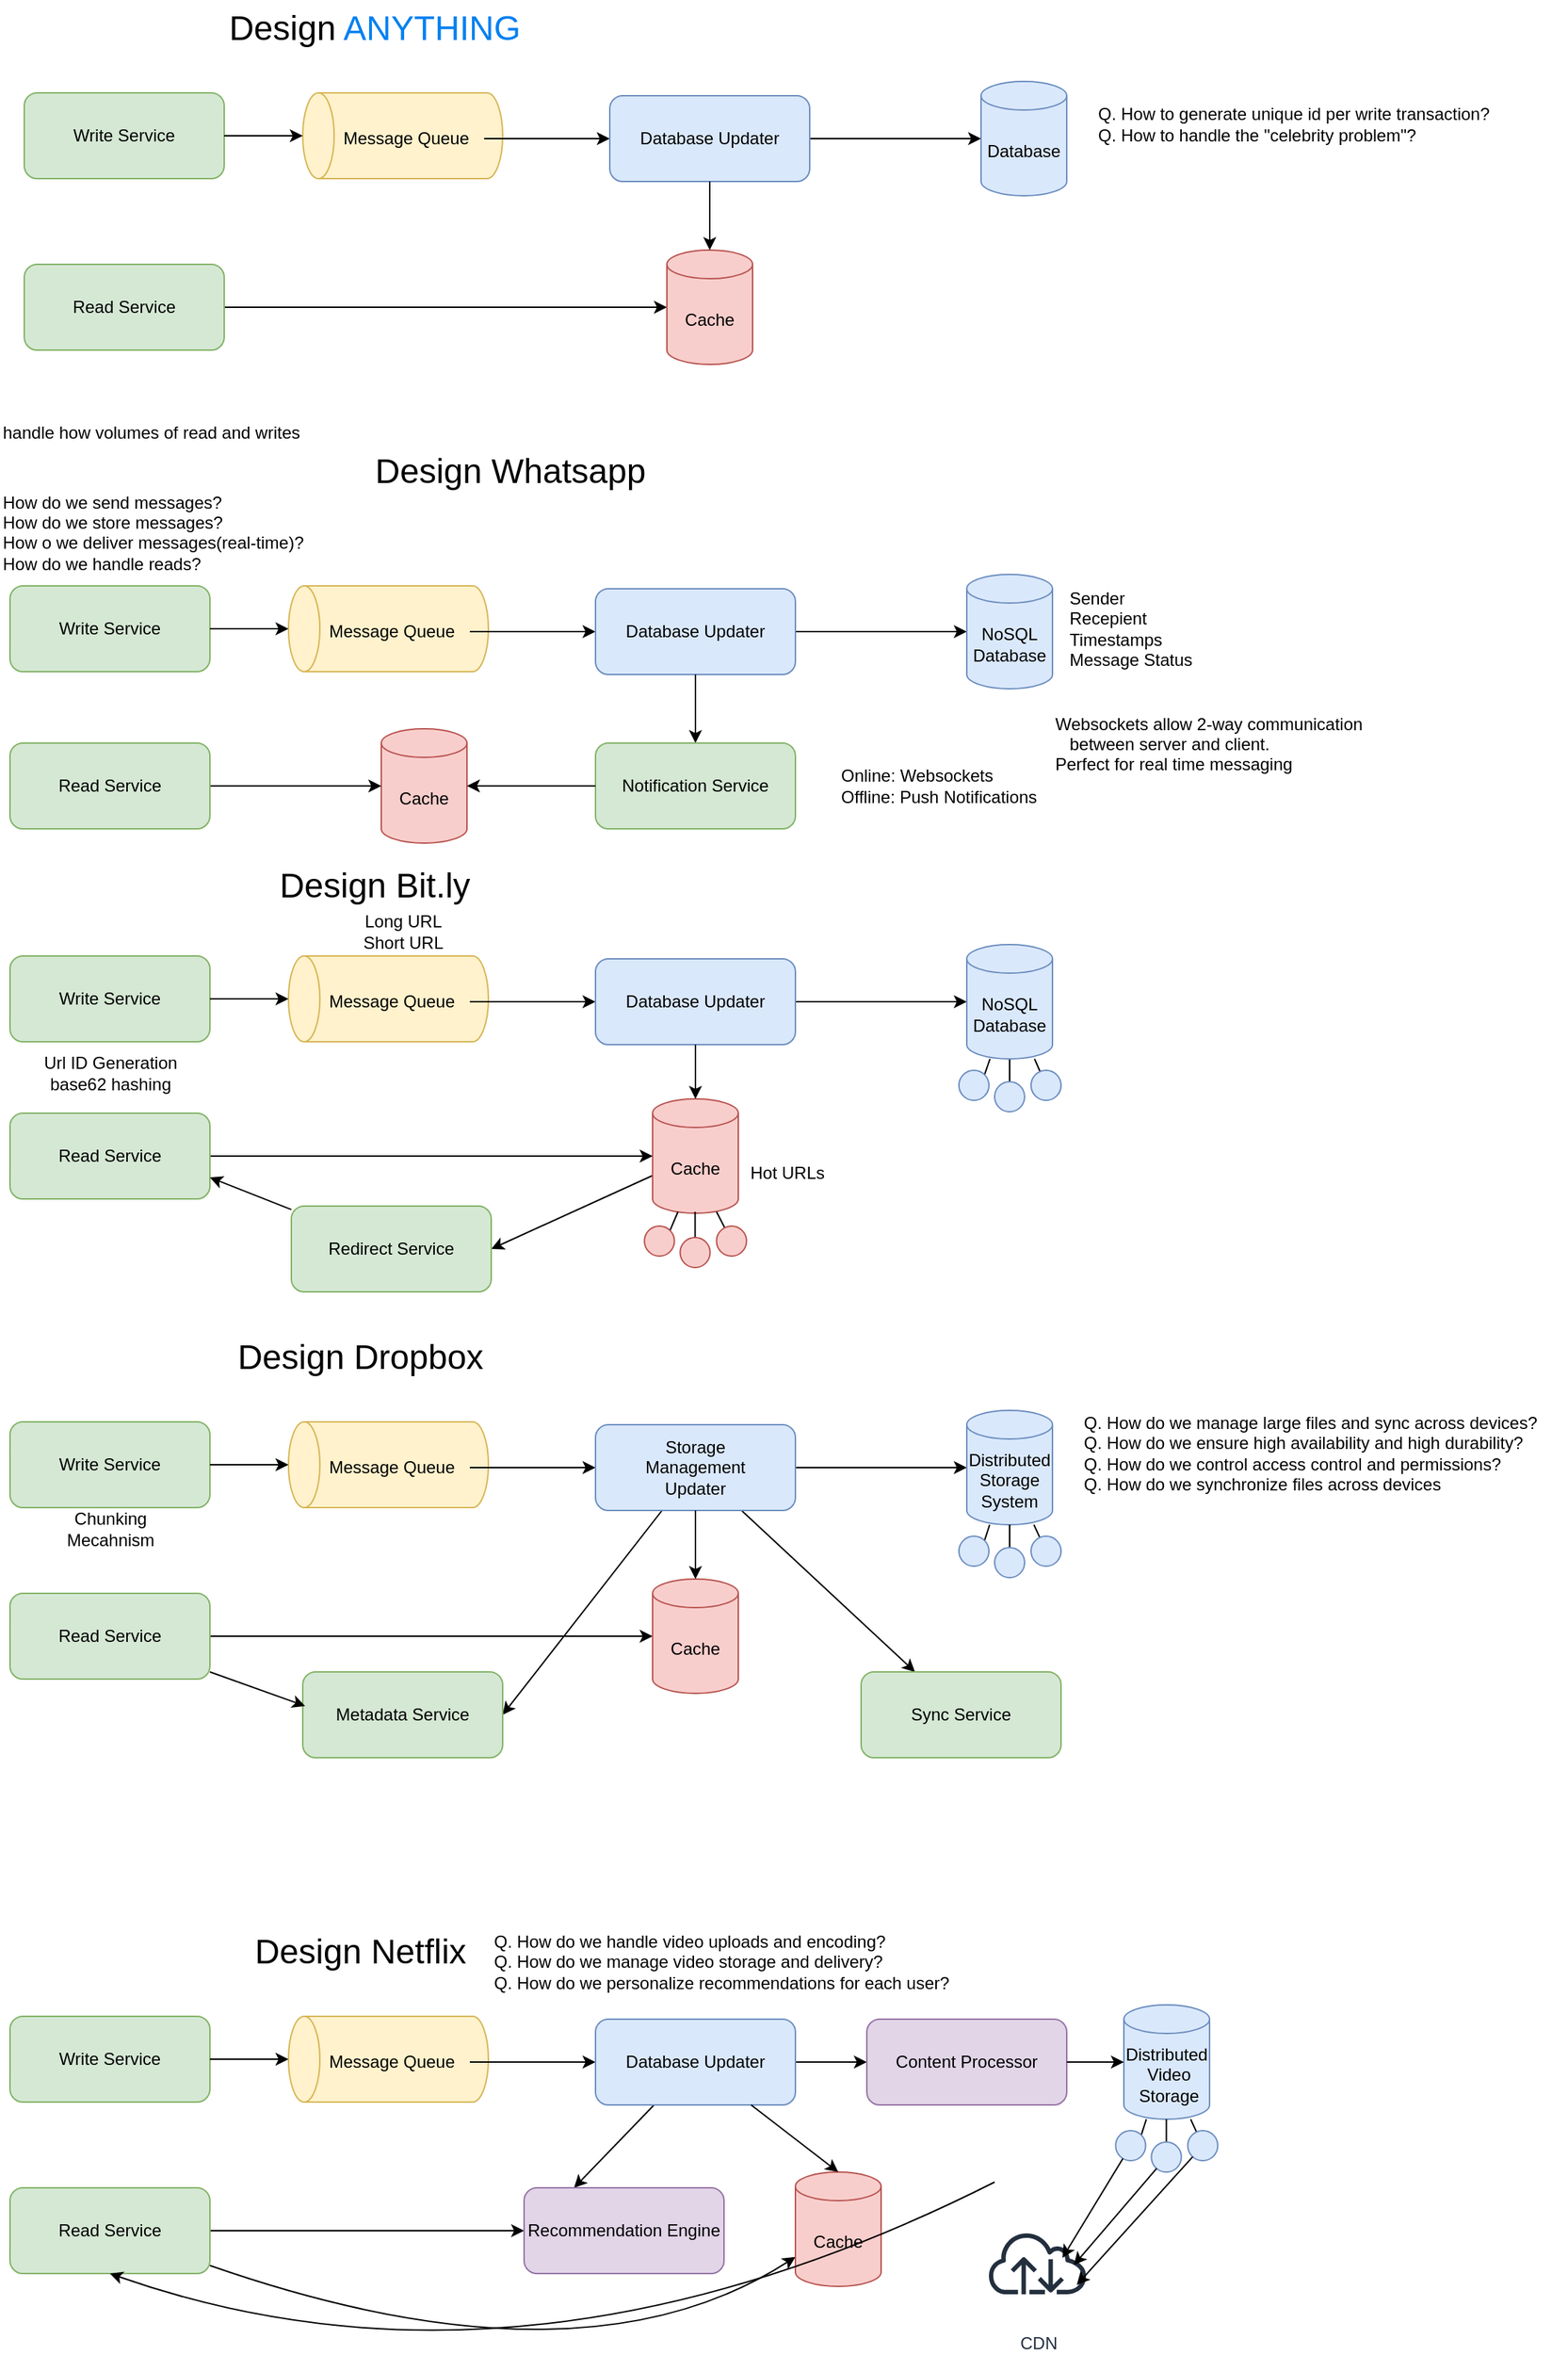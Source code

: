 <mxfile version="28.1.1">
  <diagram id="ZSuKhf0TKdE3VeI48JGF" name="Page-1">
    <mxGraphModel dx="1426" dy="794" grid="1" gridSize="10" guides="1" tooltips="1" connect="1" arrows="1" fold="1" page="1" pageScale="1" pageWidth="1100" pageHeight="850" math="0" shadow="0">
      <root>
        <mxCell id="0" />
        <mxCell id="1" parent="0" />
        <mxCell id="2" value="Write Service" style="rounded=1;whiteSpace=wrap;html=1;fillColor=#d5e8d4;strokeColor=#82b366;" parent="1" vertex="1">
          <mxGeometry x="20" y="65" width="140" height="60" as="geometry" />
        </mxCell>
        <mxCell id="3" value="&lt;font style=&quot;font-size: 24px;&quot;&gt;Design &lt;font style=&quot;color: rgb(0, 128, 240);&quot;&gt;ANYTHING&lt;/font&gt;&lt;/font&gt;" style="text;html=1;align=center;verticalAlign=middle;resizable=0;points=[];autosize=1;strokeColor=none;fillColor=none;" parent="1" vertex="1">
          <mxGeometry x="150" width="230" height="40" as="geometry" />
        </mxCell>
        <mxCell id="4" value="" style="shape=cylinder3;whiteSpace=wrap;html=1;boundedLbl=1;backgroundOutline=1;size=11;rotation=-90;textDirection=vertical-rl;fillColor=#fff2cc;strokeColor=#d6b656;" parent="1" vertex="1">
          <mxGeometry x="255" y="25" width="60" height="140" as="geometry" />
        </mxCell>
        <mxCell id="11" style="edgeStyle=none;html=1;" parent="1" source="5" target="6" edge="1">
          <mxGeometry relative="1" as="geometry" />
        </mxCell>
        <mxCell id="5" value="Message Queue" style="text;html=1;align=center;verticalAlign=middle;resizable=0;points=[];autosize=1;strokeColor=none;fillColor=none;" parent="1" vertex="1">
          <mxGeometry x="232" y="82" width="110" height="30" as="geometry" />
        </mxCell>
        <mxCell id="12" style="edgeStyle=none;html=1;" parent="1" source="6" target="7" edge="1">
          <mxGeometry relative="1" as="geometry" />
        </mxCell>
        <mxCell id="6" value="Database Updater" style="rounded=1;whiteSpace=wrap;html=1;fillColor=#dae8fc;strokeColor=#6c8ebf;" parent="1" vertex="1">
          <mxGeometry x="430" y="67" width="140" height="60" as="geometry" />
        </mxCell>
        <mxCell id="7" value="Database" style="shape=cylinder3;whiteSpace=wrap;html=1;boundedLbl=1;backgroundOutline=1;size=10;fillColor=#dae8fc;strokeColor=#6c8ebf;" parent="1" vertex="1">
          <mxGeometry x="690" y="57" width="60" height="80" as="geometry" />
        </mxCell>
        <mxCell id="14" style="edgeStyle=none;html=1;" parent="1" source="8" target="9" edge="1">
          <mxGeometry relative="1" as="geometry" />
        </mxCell>
        <mxCell id="8" value="Read Service" style="rounded=1;whiteSpace=wrap;html=1;fillColor=#d5e8d4;strokeColor=#82b366;" parent="1" vertex="1">
          <mxGeometry x="20" y="185" width="140" height="60" as="geometry" />
        </mxCell>
        <mxCell id="9" value="Cache" style="shape=cylinder3;whiteSpace=wrap;html=1;boundedLbl=1;backgroundOutline=1;size=10;fillColor=#f8cecc;strokeColor=#b85450;" parent="1" vertex="1">
          <mxGeometry x="470" y="175" width="60" height="80" as="geometry" />
        </mxCell>
        <mxCell id="10" style="edgeStyle=none;html=1;entryX=0.5;entryY=0;entryDx=0;entryDy=0;entryPerimeter=0;" parent="1" source="2" target="4" edge="1">
          <mxGeometry relative="1" as="geometry" />
        </mxCell>
        <mxCell id="13" style="edgeStyle=none;html=1;entryX=0.5;entryY=0;entryDx=0;entryDy=0;entryPerimeter=0;" parent="1" source="6" target="9" edge="1">
          <mxGeometry relative="1" as="geometry" />
        </mxCell>
        <mxCell id="15" value="&lt;font style=&quot;color: rgb(0, 0, 0);&quot;&gt;Q. How to generate unique id per write transaction?&lt;/font&gt;&lt;div&gt;&lt;font style=&quot;color: rgb(0, 0, 0);&quot;&gt;Q. How to handle the &quot;celebrity problem&quot;?&lt;/font&gt;&lt;/div&gt;" style="text;html=1;align=left;verticalAlign=middle;resizable=0;points=[];autosize=1;strokeColor=none;fillColor=none;" parent="1" vertex="1">
          <mxGeometry x="770" y="67" width="300" height="40" as="geometry" />
        </mxCell>
        <mxCell id="16" value="handle how volumes of read and writes" style="text;html=1;align=left;verticalAlign=middle;resizable=0;points=[];autosize=1;strokeColor=none;fillColor=none;" parent="1" vertex="1">
          <mxGeometry x="3" y="288" width="230" height="30" as="geometry" />
        </mxCell>
        <mxCell id="17" value="&lt;font style=&quot;font-size: 24px;&quot;&gt;Design Whatsapp&lt;/font&gt;" style="text;html=1;align=center;verticalAlign=middle;resizable=0;points=[];autosize=1;strokeColor=none;fillColor=none;" parent="1" vertex="1">
          <mxGeometry x="255" y="310" width="210" height="40" as="geometry" />
        </mxCell>
        <mxCell id="18" value="&lt;font style=&quot;color: rgb(0, 0, 0);&quot;&gt;How do we send messages?&lt;/font&gt;&lt;div&gt;&lt;font style=&quot;color: rgb(0, 0, 0);&quot;&gt;How do we store messages?&lt;/font&gt;&lt;/div&gt;&lt;div&gt;&lt;font style=&quot;color: rgb(0, 0, 0);&quot;&gt;How o we deliver messages(real-time)?&lt;/font&gt;&lt;/div&gt;&lt;div&gt;&lt;font style=&quot;color: rgb(0, 0, 0);&quot;&gt;How do we handle reads?&lt;/font&gt;&lt;/div&gt;&lt;div&gt;&lt;br&gt;&lt;/div&gt;" style="text;html=1;align=left;verticalAlign=middle;resizable=0;points=[];autosize=1;strokeColor=none;fillColor=none;" parent="1" vertex="1">
          <mxGeometry x="3" y="335" width="230" height="90" as="geometry" />
        </mxCell>
        <mxCell id="19" value="Write Service" style="rounded=1;whiteSpace=wrap;html=1;fillColor=#d5e8d4;strokeColor=#82b366;" parent="1" vertex="1">
          <mxGeometry x="10" y="410" width="140" height="60" as="geometry" />
        </mxCell>
        <mxCell id="20" value="" style="shape=cylinder3;whiteSpace=wrap;html=1;boundedLbl=1;backgroundOutline=1;size=11;rotation=-90;textDirection=vertical-rl;fillColor=#fff2cc;strokeColor=#d6b656;" parent="1" vertex="1">
          <mxGeometry x="245" y="370" width="60" height="140" as="geometry" />
        </mxCell>
        <mxCell id="21" style="edgeStyle=none;html=1;" parent="1" source="22" target="24" edge="1">
          <mxGeometry relative="1" as="geometry" />
        </mxCell>
        <mxCell id="22" value="Message Queue" style="text;html=1;align=center;verticalAlign=middle;resizable=0;points=[];autosize=1;strokeColor=none;fillColor=none;" parent="1" vertex="1">
          <mxGeometry x="222" y="427" width="110" height="30" as="geometry" />
        </mxCell>
        <mxCell id="23" style="edgeStyle=none;html=1;" parent="1" source="24" target="25" edge="1">
          <mxGeometry relative="1" as="geometry" />
        </mxCell>
        <mxCell id="24" value="Database Updater" style="rounded=1;whiteSpace=wrap;html=1;fillColor=#dae8fc;strokeColor=#6c8ebf;" parent="1" vertex="1">
          <mxGeometry x="420" y="412" width="140" height="60" as="geometry" />
        </mxCell>
        <mxCell id="25" value="NoSQL&lt;br&gt;Database" style="shape=cylinder3;whiteSpace=wrap;html=1;boundedLbl=1;backgroundOutline=1;size=10;fillColor=#dae8fc;strokeColor=#6c8ebf;" parent="1" vertex="1">
          <mxGeometry x="680" y="402" width="60" height="80" as="geometry" />
        </mxCell>
        <mxCell id="26" style="edgeStyle=none;html=1;entryX=0.5;entryY=0;entryDx=0;entryDy=0;entryPerimeter=0;" parent="1" source="19" target="20" edge="1">
          <mxGeometry relative="1" as="geometry" />
        </mxCell>
        <mxCell id="27" style="edgeStyle=none;html=1;entryX=0.5;entryY=0;entryDx=0;entryDy=0;entryPerimeter=0;" parent="1" source="24" edge="1">
          <mxGeometry relative="1" as="geometry">
            <mxPoint x="490" y="520" as="targetPoint" />
          </mxGeometry>
        </mxCell>
        <mxCell id="28" value="Sender&lt;br&gt;Recepient&lt;br&gt;Timestamps&lt;br&gt;Message Status" style="text;html=1;align=left;verticalAlign=middle;resizable=0;points=[];autosize=1;strokeColor=none;fillColor=none;" parent="1" vertex="1">
          <mxGeometry x="750" y="405" width="110" height="70" as="geometry" />
        </mxCell>
        <mxCell id="29" value="Notification Service" style="rounded=1;whiteSpace=wrap;html=1;fillColor=#d5e8d4;strokeColor=#82b366;" parent="1" vertex="1">
          <mxGeometry x="420" y="520" width="140" height="60" as="geometry" />
        </mxCell>
        <mxCell id="30" value="Online: Websockets&lt;br&gt;Offline: Push Notifications" style="text;html=1;align=left;verticalAlign=middle;resizable=0;points=[];autosize=1;strokeColor=none;fillColor=none;" parent="1" vertex="1">
          <mxGeometry x="590" y="530" width="160" height="40" as="geometry" />
        </mxCell>
        <mxCell id="31" value="&lt;font style=&quot;color: rgb(0, 0, 0);&quot;&gt;Websockets allow 2-way communication&amp;nbsp;&lt;/font&gt;&lt;div&gt;&lt;font style=&quot;color: rgb(0, 0, 0);&quot;&gt;&amp;nbsp; &amp;nbsp;between server and client.&lt;br&gt;Perfect for real time messaging&lt;/font&gt;&lt;div&gt;&lt;font style=&quot;color: rgb(0, 0, 0);&quot;&gt;&lt;br&gt;&lt;/font&gt;&lt;div&gt;&lt;br&gt;&lt;/div&gt;&lt;/div&gt;&lt;/div&gt;" style="text;html=1;align=left;verticalAlign=middle;resizable=0;points=[];autosize=1;strokeColor=none;fillColor=none;fontColor=#000000;" parent="1" vertex="1">
          <mxGeometry x="740" y="490" width="240" height="90" as="geometry" />
        </mxCell>
        <mxCell id="32" value="Cache" style="shape=cylinder3;whiteSpace=wrap;html=1;boundedLbl=1;backgroundOutline=1;size=10;fillColor=#f8cecc;strokeColor=#b85450;" parent="1" vertex="1">
          <mxGeometry x="270" y="510" width="60" height="80" as="geometry" />
        </mxCell>
        <mxCell id="34" style="edgeStyle=none;html=1;" parent="1" source="33" target="32" edge="1">
          <mxGeometry relative="1" as="geometry" />
        </mxCell>
        <mxCell id="33" value="Read Service" style="rounded=1;whiteSpace=wrap;html=1;fillColor=#d5e8d4;strokeColor=#82b366;" parent="1" vertex="1">
          <mxGeometry x="10" y="520" width="140" height="60" as="geometry" />
        </mxCell>
        <mxCell id="35" style="edgeStyle=none;html=1;entryX=1;entryY=0.5;entryDx=0;entryDy=0;entryPerimeter=0;" parent="1" source="29" target="32" edge="1">
          <mxGeometry relative="1" as="geometry" />
        </mxCell>
        <mxCell id="36" value="&lt;font style=&quot;font-size: 24px;&quot;&gt;Design Bit.ly&lt;/font&gt;" style="text;html=1;align=center;verticalAlign=middle;resizable=0;points=[];autosize=1;strokeColor=none;fillColor=none;" parent="1" vertex="1">
          <mxGeometry x="185" y="600" width="160" height="40" as="geometry" />
        </mxCell>
        <mxCell id="37" value="Write Service" style="rounded=1;whiteSpace=wrap;html=1;fillColor=#d5e8d4;strokeColor=#82b366;" parent="1" vertex="1">
          <mxGeometry x="10" y="669" width="140" height="60" as="geometry" />
        </mxCell>
        <mxCell id="38" value="" style="shape=cylinder3;whiteSpace=wrap;html=1;boundedLbl=1;backgroundOutline=1;size=11;rotation=-90;textDirection=vertical-rl;fillColor=#fff2cc;strokeColor=#d6b656;" parent="1" vertex="1">
          <mxGeometry x="245" y="629" width="60" height="140" as="geometry" />
        </mxCell>
        <mxCell id="39" style="edgeStyle=none;html=1;" parent="1" source="40" target="42" edge="1">
          <mxGeometry relative="1" as="geometry" />
        </mxCell>
        <mxCell id="40" value="Message Queue" style="text;html=1;align=center;verticalAlign=middle;resizable=0;points=[];autosize=1;strokeColor=none;fillColor=none;" parent="1" vertex="1">
          <mxGeometry x="222" y="686" width="110" height="30" as="geometry" />
        </mxCell>
        <mxCell id="41" style="edgeStyle=none;html=1;" parent="1" source="42" target="43" edge="1">
          <mxGeometry relative="1" as="geometry" />
        </mxCell>
        <mxCell id="42" value="Database Updater" style="rounded=1;whiteSpace=wrap;html=1;fillColor=#dae8fc;strokeColor=#6c8ebf;" parent="1" vertex="1">
          <mxGeometry x="420" y="671" width="140" height="60" as="geometry" />
        </mxCell>
        <mxCell id="62" style="edgeStyle=none;html=1;entryX=1;entryY=0;entryDx=0;entryDy=0;endArrow=none;endFill=0;" parent="1" source="43" target="59" edge="1">
          <mxGeometry relative="1" as="geometry" />
        </mxCell>
        <mxCell id="64" style="edgeStyle=none;html=1;endArrow=none;endFill=0;" parent="1" source="43" target="61" edge="1">
          <mxGeometry relative="1" as="geometry" />
        </mxCell>
        <mxCell id="65" style="edgeStyle=none;html=1;endArrow=none;endFill=0;" parent="1" source="43" target="60" edge="1">
          <mxGeometry relative="1" as="geometry" />
        </mxCell>
        <mxCell id="43" value="NoSQL&lt;br&gt;Database" style="shape=cylinder3;whiteSpace=wrap;html=1;boundedLbl=1;backgroundOutline=1;size=10;fillColor=#dae8fc;strokeColor=#6c8ebf;" parent="1" vertex="1">
          <mxGeometry x="680" y="661" width="60" height="80" as="geometry" />
        </mxCell>
        <mxCell id="44" style="edgeStyle=none;html=1;entryX=0.5;entryY=0;entryDx=0;entryDy=0;entryPerimeter=0;" parent="1" source="37" target="38" edge="1">
          <mxGeometry relative="1" as="geometry" />
        </mxCell>
        <mxCell id="75" style="edgeStyle=none;html=1;entryX=1;entryY=0.5;entryDx=0;entryDy=0;" parent="1" source="50" target="74" edge="1">
          <mxGeometry relative="1" as="geometry" />
        </mxCell>
        <mxCell id="50" value="Cache" style="shape=cylinder3;whiteSpace=wrap;html=1;boundedLbl=1;backgroundOutline=1;size=10;fillColor=#f8cecc;strokeColor=#b85450;" parent="1" vertex="1">
          <mxGeometry x="460" y="769" width="60" height="80" as="geometry" />
        </mxCell>
        <mxCell id="51" style="edgeStyle=none;html=1;" parent="1" source="52" target="50" edge="1">
          <mxGeometry relative="1" as="geometry" />
        </mxCell>
        <mxCell id="52" value="Read Service" style="rounded=1;whiteSpace=wrap;html=1;fillColor=#d5e8d4;strokeColor=#82b366;" parent="1" vertex="1">
          <mxGeometry x="10" y="779" width="140" height="60" as="geometry" />
        </mxCell>
        <mxCell id="55" value="Url ID Generation&lt;br&gt;base62 hashing" style="text;html=1;align=center;verticalAlign=middle;resizable=0;points=[];autosize=1;strokeColor=none;fillColor=none;" parent="1" vertex="1">
          <mxGeometry x="20" y="731" width="120" height="40" as="geometry" />
        </mxCell>
        <mxCell id="56" value="Long URL &lt;br&gt;Short URL" style="text;html=1;align=center;verticalAlign=middle;resizable=0;points=[];autosize=1;strokeColor=none;fillColor=none;" parent="1" vertex="1">
          <mxGeometry x="245" y="632" width="80" height="40" as="geometry" />
        </mxCell>
        <mxCell id="57" style="edgeStyle=none;html=1;entryX=0.5;entryY=0;entryDx=0;entryDy=0;entryPerimeter=0;" parent="1" source="42" target="50" edge="1">
          <mxGeometry relative="1" as="geometry" />
        </mxCell>
        <mxCell id="58" value="Hot URLs&lt;div&gt;&lt;br&gt;&lt;/div&gt;" style="text;html=1;align=center;verticalAlign=middle;resizable=0;points=[];autosize=1;strokeColor=none;fillColor=none;" parent="1" vertex="1">
          <mxGeometry x="514" y="808" width="80" height="40" as="geometry" />
        </mxCell>
        <mxCell id="59" value="" style="ellipse;whiteSpace=wrap;html=1;aspect=fixed;fillColor=#dae8fc;strokeColor=#6c8ebf;" parent="1" vertex="1">
          <mxGeometry x="674.5" y="749" width="21" height="21" as="geometry" />
        </mxCell>
        <mxCell id="60" value="" style="ellipse;whiteSpace=wrap;html=1;aspect=fixed;fillColor=#dae8fc;strokeColor=#6c8ebf;" parent="1" vertex="1">
          <mxGeometry x="725" y="749" width="21" height="21" as="geometry" />
        </mxCell>
        <mxCell id="61" value="" style="ellipse;whiteSpace=wrap;html=1;aspect=fixed;fillColor=#dae8fc;strokeColor=#6c8ebf;" parent="1" vertex="1">
          <mxGeometry x="699.5" y="757" width="21" height="21" as="geometry" />
        </mxCell>
        <mxCell id="68" style="edgeStyle=none;html=1;entryX=1;entryY=0;entryDx=0;entryDy=0;endArrow=none;endFill=0;" parent="1" target="71" edge="1">
          <mxGeometry relative="1" as="geometry">
            <mxPoint x="477.75" y="848" as="sourcePoint" />
          </mxGeometry>
        </mxCell>
        <mxCell id="69" style="edgeStyle=none;html=1;endArrow=none;endFill=0;" parent="1" target="73" edge="1">
          <mxGeometry relative="1" as="geometry">
            <mxPoint x="489.75" y="848" as="sourcePoint" />
          </mxGeometry>
        </mxCell>
        <mxCell id="70" style="edgeStyle=none;html=1;endArrow=none;endFill=0;" parent="1" target="72" edge="1">
          <mxGeometry relative="1" as="geometry">
            <mxPoint x="504.75" y="848" as="sourcePoint" />
          </mxGeometry>
        </mxCell>
        <mxCell id="71" value="" style="ellipse;whiteSpace=wrap;html=1;aspect=fixed;fillColor=#f8cecc;strokeColor=#b85450;" parent="1" vertex="1">
          <mxGeometry x="454.25" y="858" width="21" height="21" as="geometry" />
        </mxCell>
        <mxCell id="72" value="" style="ellipse;whiteSpace=wrap;html=1;aspect=fixed;fillColor=#f8cecc;strokeColor=#b85450;" parent="1" vertex="1">
          <mxGeometry x="504.75" y="858" width="21" height="21" as="geometry" />
        </mxCell>
        <mxCell id="73" value="" style="ellipse;whiteSpace=wrap;html=1;aspect=fixed;fillColor=#f8cecc;strokeColor=#b85450;" parent="1" vertex="1">
          <mxGeometry x="479.25" y="866" width="21" height="21" as="geometry" />
        </mxCell>
        <mxCell id="76" style="edgeStyle=none;html=1;entryX=1;entryY=0.75;entryDx=0;entryDy=0;" parent="1" source="74" target="52" edge="1">
          <mxGeometry relative="1" as="geometry" />
        </mxCell>
        <mxCell id="74" value="Redirect Service" style="rounded=1;whiteSpace=wrap;html=1;fillColor=#d5e8d4;strokeColor=#82b366;" parent="1" vertex="1">
          <mxGeometry x="207" y="844" width="140" height="60" as="geometry" />
        </mxCell>
        <mxCell id="77" value="Write Service" style="rounded=1;whiteSpace=wrap;html=1;fillColor=#d5e8d4;strokeColor=#82b366;" parent="1" vertex="1">
          <mxGeometry x="10" y="995" width="140" height="60" as="geometry" />
        </mxCell>
        <mxCell id="78" value="&lt;font style=&quot;font-size: 24px;&quot;&gt;Design Dropbox&lt;/font&gt;" style="text;html=1;align=center;verticalAlign=middle;resizable=0;points=[];autosize=1;strokeColor=none;fillColor=none;" parent="1" vertex="1">
          <mxGeometry x="155" y="930" width="200" height="40" as="geometry" />
        </mxCell>
        <mxCell id="79" value="" style="shape=cylinder3;whiteSpace=wrap;html=1;boundedLbl=1;backgroundOutline=1;size=11;rotation=-90;textDirection=vertical-rl;fillColor=#fff2cc;strokeColor=#d6b656;" parent="1" vertex="1">
          <mxGeometry x="245" y="955" width="60" height="140" as="geometry" />
        </mxCell>
        <mxCell id="80" style="edgeStyle=none;html=1;" parent="1" source="81" target="83" edge="1">
          <mxGeometry relative="1" as="geometry" />
        </mxCell>
        <mxCell id="81" value="Message Queue" style="text;html=1;align=center;verticalAlign=middle;resizable=0;points=[];autosize=1;strokeColor=none;fillColor=none;" parent="1" vertex="1">
          <mxGeometry x="222" y="1012" width="110" height="30" as="geometry" />
        </mxCell>
        <mxCell id="82" style="edgeStyle=none;html=1;" parent="1" source="83" target="84" edge="1">
          <mxGeometry relative="1" as="geometry" />
        </mxCell>
        <mxCell id="100" style="edgeStyle=none;html=1;entryX=1;entryY=0.5;entryDx=0;entryDy=0;" parent="1" source="83" target="98" edge="1">
          <mxGeometry relative="1" as="geometry" />
        </mxCell>
        <mxCell id="102" style="edgeStyle=none;html=1;" parent="1" source="83" target="101" edge="1">
          <mxGeometry relative="1" as="geometry" />
        </mxCell>
        <mxCell id="83" value="Storage &lt;br&gt;Management &lt;br&gt;Updater" style="rounded=1;whiteSpace=wrap;html=1;fillColor=#dae8fc;strokeColor=#6c8ebf;" parent="1" vertex="1">
          <mxGeometry x="420" y="997" width="140" height="60" as="geometry" />
        </mxCell>
        <mxCell id="84" value="Distributed Storage System" style="shape=cylinder3;whiteSpace=wrap;html=1;boundedLbl=1;backgroundOutline=1;size=10;fillColor=#dae8fc;strokeColor=#6c8ebf;" parent="1" vertex="1">
          <mxGeometry x="680" y="987" width="60" height="80" as="geometry" />
        </mxCell>
        <mxCell id="85" style="edgeStyle=none;html=1;" parent="1" source="86" target="87" edge="1">
          <mxGeometry relative="1" as="geometry" />
        </mxCell>
        <mxCell id="86" value="Read Service" style="rounded=1;whiteSpace=wrap;html=1;fillColor=#d5e8d4;strokeColor=#82b366;" parent="1" vertex="1">
          <mxGeometry x="10" y="1115" width="140" height="60" as="geometry" />
        </mxCell>
        <mxCell id="87" value="Cache" style="shape=cylinder3;whiteSpace=wrap;html=1;boundedLbl=1;backgroundOutline=1;size=10;fillColor=#f8cecc;strokeColor=#b85450;" parent="1" vertex="1">
          <mxGeometry x="460" y="1105" width="60" height="80" as="geometry" />
        </mxCell>
        <mxCell id="88" style="edgeStyle=none;html=1;entryX=0.5;entryY=0;entryDx=0;entryDy=0;entryPerimeter=0;" parent="1" source="77" target="79" edge="1">
          <mxGeometry relative="1" as="geometry" />
        </mxCell>
        <mxCell id="89" style="edgeStyle=none;html=1;entryX=0.5;entryY=0;entryDx=0;entryDy=0;entryPerimeter=0;" parent="1" source="83" target="87" edge="1">
          <mxGeometry relative="1" as="geometry" />
        </mxCell>
        <mxCell id="90" value="&lt;font style=&quot;color: rgb(0, 0, 0);&quot;&gt;Q. How do we manage large files and sync across devices?&lt;/font&gt;&lt;div&gt;&lt;font style=&quot;color: rgb(0, 0, 0);&quot;&gt;Q. How do we ensure high availability and high durability?&lt;br&gt;Q. How do we control access control and permissions?&lt;br&gt;Q. How do we synchronize files across devices&lt;/font&gt;&lt;/div&gt;" style="text;html=1;align=left;verticalAlign=middle;resizable=0;points=[];autosize=1;strokeColor=none;fillColor=none;" parent="1" vertex="1">
          <mxGeometry x="760" y="982" width="340" height="70" as="geometry" />
        </mxCell>
        <mxCell id="91" value="Chunking &lt;br&gt;Mecahnism" style="text;html=1;align=center;verticalAlign=middle;resizable=0;points=[];autosize=1;strokeColor=none;fillColor=none;" parent="1" vertex="1">
          <mxGeometry x="40" y="1050" width="80" height="40" as="geometry" />
        </mxCell>
        <mxCell id="92" style="edgeStyle=none;html=1;entryX=1;entryY=0;entryDx=0;entryDy=0;endArrow=none;endFill=0;" parent="1" target="95" edge="1">
          <mxGeometry relative="1" as="geometry">
            <mxPoint x="696" y="1067" as="sourcePoint" />
          </mxGeometry>
        </mxCell>
        <mxCell id="93" style="edgeStyle=none;html=1;endArrow=none;endFill=0;" parent="1" target="97" edge="1">
          <mxGeometry relative="1" as="geometry">
            <mxPoint x="710" y="1067" as="sourcePoint" />
          </mxGeometry>
        </mxCell>
        <mxCell id="94" style="edgeStyle=none;html=1;endArrow=none;endFill=0;" parent="1" target="96" edge="1">
          <mxGeometry relative="1" as="geometry">
            <mxPoint x="727" y="1067" as="sourcePoint" />
          </mxGeometry>
        </mxCell>
        <mxCell id="95" value="" style="ellipse;whiteSpace=wrap;html=1;aspect=fixed;fillColor=#dae8fc;strokeColor=#6c8ebf;" parent="1" vertex="1">
          <mxGeometry x="674.5" y="1075" width="21" height="21" as="geometry" />
        </mxCell>
        <mxCell id="96" value="" style="ellipse;whiteSpace=wrap;html=1;aspect=fixed;fillColor=#dae8fc;strokeColor=#6c8ebf;" parent="1" vertex="1">
          <mxGeometry x="725" y="1075" width="21" height="21" as="geometry" />
        </mxCell>
        <mxCell id="97" value="" style="ellipse;whiteSpace=wrap;html=1;aspect=fixed;fillColor=#dae8fc;strokeColor=#6c8ebf;" parent="1" vertex="1">
          <mxGeometry x="699.5" y="1083" width="21" height="21" as="geometry" />
        </mxCell>
        <mxCell id="98" value="Metadata Service" style="rounded=1;whiteSpace=wrap;html=1;fillColor=#d5e8d4;strokeColor=#82b366;" parent="1" vertex="1">
          <mxGeometry x="215" y="1170" width="140" height="60" as="geometry" />
        </mxCell>
        <mxCell id="99" style="edgeStyle=none;html=1;entryX=0.012;entryY=0.397;entryDx=0;entryDy=0;entryPerimeter=0;" parent="1" source="86" target="98" edge="1">
          <mxGeometry relative="1" as="geometry" />
        </mxCell>
        <mxCell id="101" value="Sync Service" style="rounded=1;whiteSpace=wrap;html=1;fillColor=#d5e8d4;strokeColor=#82b366;" parent="1" vertex="1">
          <mxGeometry x="606" y="1170" width="140" height="60" as="geometry" />
        </mxCell>
        <mxCell id="103" value="Write Service" style="rounded=1;whiteSpace=wrap;html=1;fillColor=#d5e8d4;strokeColor=#82b366;" parent="1" vertex="1">
          <mxGeometry x="10" y="1411" width="140" height="60" as="geometry" />
        </mxCell>
        <mxCell id="104" value="&lt;font style=&quot;font-size: 24px;&quot;&gt;Design Netflix&lt;/font&gt;" style="text;html=1;align=center;verticalAlign=middle;resizable=0;points=[];autosize=1;strokeColor=none;fillColor=none;" parent="1" vertex="1">
          <mxGeometry x="170" y="1346" width="170" height="40" as="geometry" />
        </mxCell>
        <mxCell id="105" value="" style="shape=cylinder3;whiteSpace=wrap;html=1;boundedLbl=1;backgroundOutline=1;size=11;rotation=-90;textDirection=vertical-rl;fillColor=#fff2cc;strokeColor=#d6b656;" parent="1" vertex="1">
          <mxGeometry x="245" y="1371" width="60" height="140" as="geometry" />
        </mxCell>
        <mxCell id="106" style="edgeStyle=none;html=1;" parent="1" source="107" target="109" edge="1">
          <mxGeometry relative="1" as="geometry" />
        </mxCell>
        <mxCell id="107" value="Message Queue" style="text;html=1;align=center;verticalAlign=middle;resizable=0;points=[];autosize=1;strokeColor=none;fillColor=none;" parent="1" vertex="1">
          <mxGeometry x="222" y="1428" width="110" height="30" as="geometry" />
        </mxCell>
        <mxCell id="118" style="edgeStyle=none;html=1;" parent="1" source="109" target="117" edge="1">
          <mxGeometry relative="1" as="geometry" />
        </mxCell>
        <mxCell id="132" style="edgeStyle=none;html=1;entryX=0.25;entryY=0;entryDx=0;entryDy=0;" parent="1" source="109" target="130" edge="1">
          <mxGeometry relative="1" as="geometry" />
        </mxCell>
        <mxCell id="109" value="Database Updater" style="rounded=1;whiteSpace=wrap;html=1;fillColor=#dae8fc;strokeColor=#6c8ebf;" parent="1" vertex="1">
          <mxGeometry x="420" y="1413" width="140" height="60" as="geometry" />
        </mxCell>
        <mxCell id="110" value="Distributed&lt;br&gt;&amp;nbsp;Video&lt;br&gt;&amp;nbsp;Storage" style="shape=cylinder3;whiteSpace=wrap;html=1;boundedLbl=1;backgroundOutline=1;size=10;fillColor=#dae8fc;strokeColor=#6c8ebf;" parent="1" vertex="1">
          <mxGeometry x="790" y="1403" width="60" height="80" as="geometry" />
        </mxCell>
        <mxCell id="131" style="edgeStyle=none;html=1;" parent="1" source="112" target="130" edge="1">
          <mxGeometry relative="1" as="geometry" />
        </mxCell>
        <mxCell id="138" style="edgeStyle=none;html=1;rounded=0;curved=1;" parent="1" source="112" target="113" edge="1">
          <mxGeometry relative="1" as="geometry">
            <Array as="points">
              <mxPoint x="410" y="1676" />
            </Array>
          </mxGeometry>
        </mxCell>
        <mxCell id="112" value="Read Service" style="rounded=1;whiteSpace=wrap;html=1;fillColor=#d5e8d4;strokeColor=#82b366;" parent="1" vertex="1">
          <mxGeometry x="10" y="1531" width="140" height="60" as="geometry" />
        </mxCell>
        <mxCell id="113" value="Cache" style="shape=cylinder3;whiteSpace=wrap;html=1;boundedLbl=1;backgroundOutline=1;size=10;fillColor=#f8cecc;strokeColor=#b85450;" parent="1" vertex="1">
          <mxGeometry x="560" y="1520" width="60" height="80" as="geometry" />
        </mxCell>
        <mxCell id="114" style="edgeStyle=none;html=1;entryX=0.5;entryY=0;entryDx=0;entryDy=0;entryPerimeter=0;" parent="1" source="103" target="105" edge="1">
          <mxGeometry relative="1" as="geometry" />
        </mxCell>
        <mxCell id="115" style="edgeStyle=none;html=1;entryX=0.5;entryY=0;entryDx=0;entryDy=0;entryPerimeter=0;" parent="1" source="109" target="113" edge="1">
          <mxGeometry relative="1" as="geometry" />
        </mxCell>
        <mxCell id="116" value="&lt;font style=&quot;color: rgb(0, 0, 0);&quot;&gt;Q. How do we handle video uploads and encoding?&lt;/font&gt;&lt;div&gt;&lt;font style=&quot;color: rgb(0, 0, 0);&quot;&gt;Q. How do we manage video storage and delivery?&lt;br&gt;Q. How do we personalize recommendations for each user?&lt;/font&gt;&lt;/div&gt;" style="text;html=1;align=left;verticalAlign=middle;resizable=0;points=[];autosize=1;strokeColor=none;fillColor=none;" parent="1" vertex="1">
          <mxGeometry x="347" y="1343" width="340" height="60" as="geometry" />
        </mxCell>
        <mxCell id="117" value="Content Processor" style="rounded=1;whiteSpace=wrap;html=1;fillColor=#e1d5e7;strokeColor=#9673a6;" parent="1" vertex="1">
          <mxGeometry x="610" y="1413" width="140" height="60" as="geometry" />
        </mxCell>
        <mxCell id="119" style="edgeStyle=none;html=1;entryX=0;entryY=0.5;entryDx=0;entryDy=0;entryPerimeter=0;" parent="1" source="117" target="110" edge="1">
          <mxGeometry relative="1" as="geometry" />
        </mxCell>
        <mxCell id="120" value="CDN" style="sketch=0;outlineConnect=0;fontColor=#232F3E;gradientColor=none;strokeColor=#232F3E;fillColor=#ffffff;dashed=0;verticalLabelPosition=bottom;verticalAlign=top;align=center;html=1;fontSize=12;fontStyle=0;aspect=fixed;shape=mxgraph.aws4.resourceIcon;resIcon=mxgraph.aws4.internet;" parent="1" vertex="1">
          <mxGeometry x="687" y="1541" width="85" height="85" as="geometry" />
        </mxCell>
        <mxCell id="121" style="edgeStyle=none;html=1;entryX=1;entryY=0;entryDx=0;entryDy=0;endArrow=none;endFill=0;" parent="1" target="124" edge="1">
          <mxGeometry relative="1" as="geometry">
            <mxPoint x="805.75" y="1483" as="sourcePoint" />
          </mxGeometry>
        </mxCell>
        <mxCell id="122" style="edgeStyle=none;html=1;endArrow=none;endFill=0;" parent="1" target="126" edge="1">
          <mxGeometry relative="1" as="geometry">
            <mxPoint x="819.75" y="1483" as="sourcePoint" />
          </mxGeometry>
        </mxCell>
        <mxCell id="123" style="edgeStyle=none;html=1;endArrow=none;endFill=0;" parent="1" target="125" edge="1">
          <mxGeometry relative="1" as="geometry">
            <mxPoint x="836.75" y="1483" as="sourcePoint" />
          </mxGeometry>
        </mxCell>
        <mxCell id="124" value="" style="ellipse;whiteSpace=wrap;html=1;aspect=fixed;fillColor=#dae8fc;strokeColor=#6c8ebf;" parent="1" vertex="1">
          <mxGeometry x="784.25" y="1491" width="21" height="21" as="geometry" />
        </mxCell>
        <mxCell id="125" value="" style="ellipse;whiteSpace=wrap;html=1;aspect=fixed;fillColor=#dae8fc;strokeColor=#6c8ebf;" parent="1" vertex="1">
          <mxGeometry x="834.75" y="1491" width="21" height="21" as="geometry" />
        </mxCell>
        <mxCell id="126" value="" style="ellipse;whiteSpace=wrap;html=1;aspect=fixed;fillColor=#dae8fc;strokeColor=#6c8ebf;" parent="1" vertex="1">
          <mxGeometry x="809.25" y="1499" width="21" height="21" as="geometry" />
        </mxCell>
        <mxCell id="127" style="edgeStyle=none;html=1;entryX=0.706;entryY=0.459;entryDx=0;entryDy=0;entryPerimeter=0;" parent="1" source="124" target="120" edge="1">
          <mxGeometry relative="1" as="geometry" />
        </mxCell>
        <mxCell id="128" style="edgeStyle=none;html=1;entryX=0.8;entryY=0.518;entryDx=0;entryDy=0;entryPerimeter=0;" parent="1" source="126" target="120" edge="1">
          <mxGeometry relative="1" as="geometry" />
        </mxCell>
        <mxCell id="129" style="edgeStyle=none;html=1;entryX=0.824;entryY=0.682;entryDx=0;entryDy=0;entryPerimeter=0;" parent="1" source="125" target="120" edge="1">
          <mxGeometry relative="1" as="geometry" />
        </mxCell>
        <mxCell id="130" value="Recommendation Engine" style="rounded=1;whiteSpace=wrap;html=1;fillColor=#e1d5e7;strokeColor=#9673a6;" parent="1" vertex="1">
          <mxGeometry x="370" y="1531" width="140" height="60" as="geometry" />
        </mxCell>
        <mxCell id="137" style="edgeStyle=none;html=1;entryX=0.5;entryY=1;entryDx=0;entryDy=0;rounded=0;curved=1;" parent="1" target="112" edge="1">
          <mxGeometry relative="1" as="geometry">
            <mxPoint x="699.5" y="1526.996" as="sourcePoint" />
            <mxPoint x="99.5" y="1538.65" as="targetPoint" />
            <Array as="points">
              <mxPoint x="370" y="1693" />
            </Array>
          </mxGeometry>
        </mxCell>
      </root>
    </mxGraphModel>
  </diagram>
</mxfile>
